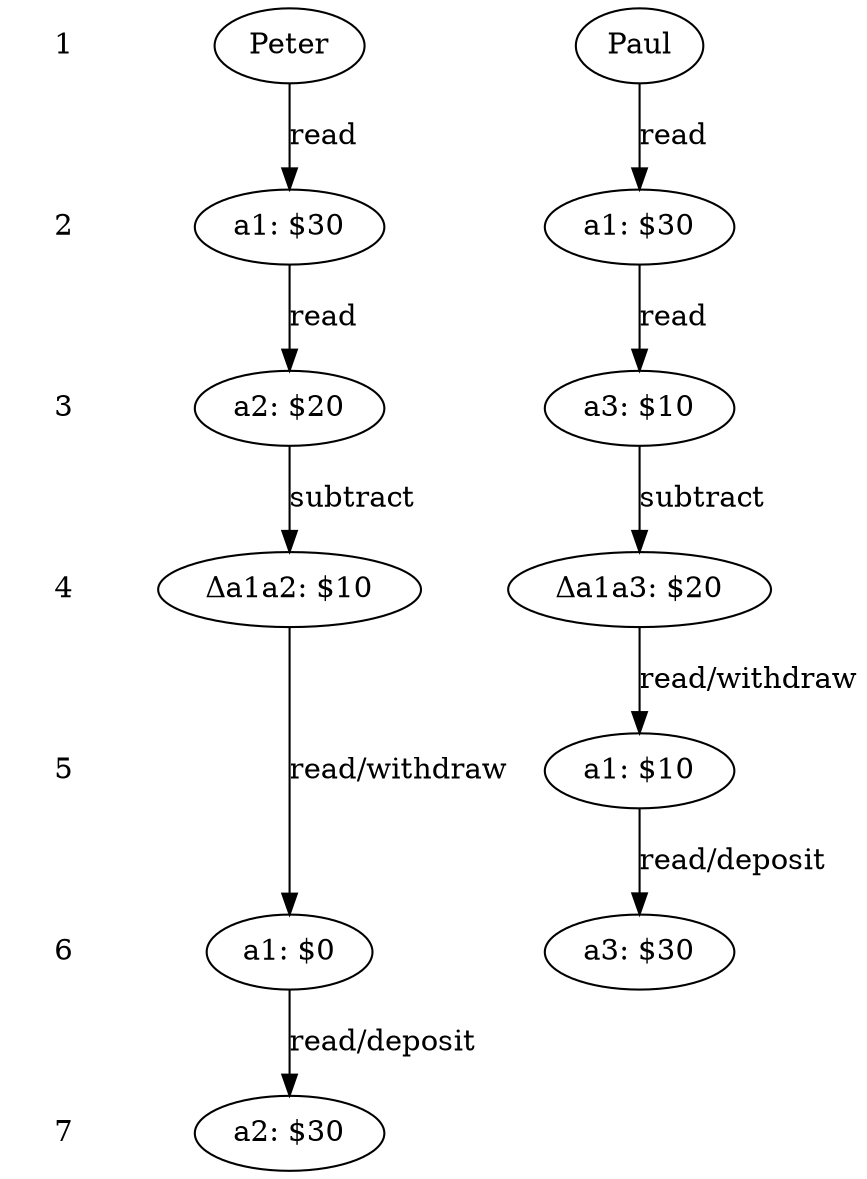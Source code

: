 #!/usr/bin/env dot
digraph permutation_violation {
        { node[shape=plaintext] 1 2 3 4 5 6 7 }
        {
                peter[label=Peter]
                peter_ra1[label="a1: $30"]
                peter_ra2[label="a2: $20"]
                peter_da1a2[label="&Delta;a1a2: $10"]
                peter_rwa1[label="a1: $0"]
                peter_rda2[label="a2: $30"]
        }
        {
                paul[label=Paul]
                paul_ra1[label="a1: $30"]
                paul_ra3[label="a3: $10"]
                paul_da1a3[label="&Delta;a1a3: $20"]
                paul_rwa1[label="a1: $10"]
                paul_rda3[label="a3: $30"]
        }
        { rank=same 1 peter paul }
        { rank=same 2 peter_ra1 paul_ra1 }
        { rank=same 3 peter_ra2 paul_ra3 }
        { rank=same 4 peter_da1a2 paul_da1a3 }
        { rank=same 5 paul_rwa1 }
        { rank=same 6 peter_rwa1 paul_rda3 }
        1 -> 2 -> 3 -> 4 -> 5 -> 6 -> 7 [style=invis]
        peter -> peter_ra1 [label="read"]
        peter_ra1 -> peter_ra2 [label="read"]
        peter_ra2 -> peter_da1a2 [label="subtract"]
        peter_da1a2 -> peter_rwa1 [label="read/withdraw"]
        peter_rwa1 -> peter_rda2 [label="read/deposit"]
        paul -> paul_ra1 [label="read"]
        paul_ra1 -> paul_ra3 [label="read"]
        paul_ra3 -> paul_da1a3 [label="subtract"]
        paul_da1a3 -> paul_rwa1 [label="read/withdraw"]
        paul_rwa1 -> paul_rda3 [label="read/deposit"]
}
